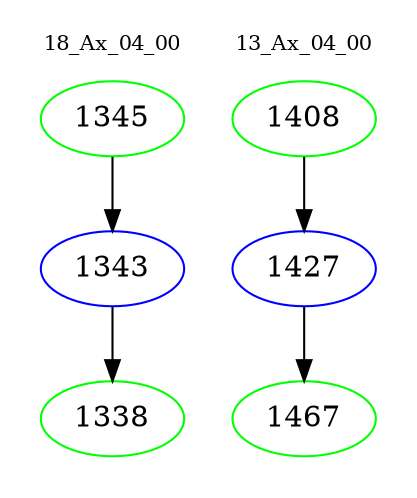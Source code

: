 digraph{
subgraph cluster_0 {
color = white
label = "18_Ax_04_00";
fontsize=10;
T0_1345 [label="1345", color="green"]
T0_1345 -> T0_1343 [color="black"]
T0_1343 [label="1343", color="blue"]
T0_1343 -> T0_1338 [color="black"]
T0_1338 [label="1338", color="green"]
}
subgraph cluster_1 {
color = white
label = "13_Ax_04_00";
fontsize=10;
T1_1408 [label="1408", color="green"]
T1_1408 -> T1_1427 [color="black"]
T1_1427 [label="1427", color="blue"]
T1_1427 -> T1_1467 [color="black"]
T1_1467 [label="1467", color="green"]
}
}
